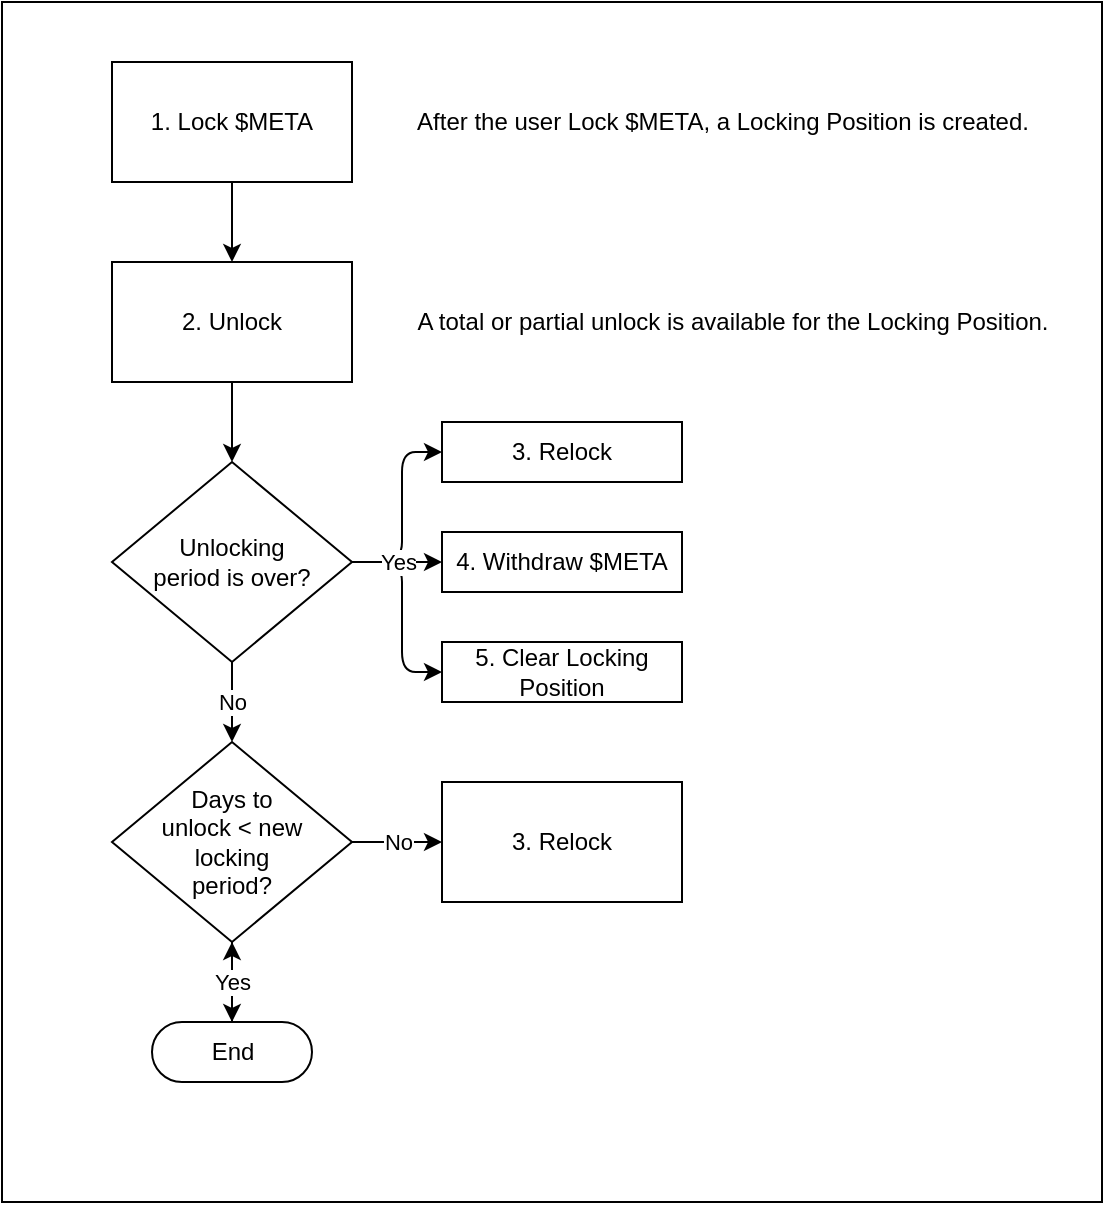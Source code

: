 <mxfile>
    <diagram id="vxaS65y2BkFXDN_KyCqs" name="Page-1">
        <mxGraphModel dx="840" dy="907" grid="1" gridSize="10" guides="1" tooltips="1" connect="1" arrows="1" fold="1" page="1" pageScale="1" pageWidth="850" pageHeight="1100" math="0" shadow="0">
            <root>
                <mxCell id="0"/>
                <mxCell id="1" parent="0"/>
                <mxCell id="2" value="" style="rounded=0;whiteSpace=wrap;html=1;fillColor=#FFFFFF;fontStyle=0" parent="1" vertex="1">
                    <mxGeometry x="70" y="150" width="550" height="600" as="geometry"/>
                </mxCell>
                <mxCell id="3" value="" style="edgeStyle=none;html=1;strokeColor=#000000;" parent="1" source="4" target="6" edge="1">
                    <mxGeometry relative="1" as="geometry"/>
                </mxCell>
                <mxCell id="4" value="&lt;font color=&quot;#000000&quot;&gt;1. Lock $META&lt;/font&gt;" style="whiteSpace=wrap;html=1;fillColor=#FFFFFF;strokeColor=#000000;" parent="1" vertex="1">
                    <mxGeometry x="125" y="180" width="120" height="60" as="geometry"/>
                </mxCell>
                <mxCell id="5" value="" style="edgeStyle=none;html=1;strokeColor=#000000;" parent="1" source="6" edge="1">
                    <mxGeometry relative="1" as="geometry">
                        <mxPoint x="185" y="380" as="targetPoint"/>
                    </mxGeometry>
                </mxCell>
                <mxCell id="6" value="&lt;font color=&quot;#000000&quot;&gt;2. Unlock&lt;/font&gt;" style="whiteSpace=wrap;html=1;fillColor=#FFFFFF;strokeColor=#000000;" parent="1" vertex="1">
                    <mxGeometry x="125" y="280" width="120" height="60" as="geometry"/>
                </mxCell>
                <mxCell id="8" value="&lt;font color=&quot;#000000&quot; style=&quot;background-color: rgb(255 , 255 , 255)&quot;&gt;After the user Lock $META, a Locking Position is created.&lt;br&gt;&lt;/font&gt;" style="text;html=1;resizable=0;autosize=1;align=center;verticalAlign=middle;points=[];fillColor=none;strokeColor=none;rounded=0;" parent="1" vertex="1">
                    <mxGeometry x="270" y="200" width="320" height="20" as="geometry"/>
                </mxCell>
                <mxCell id="9" value="&lt;font color=&quot;#000000&quot; style=&quot;background-color: rgb(255 , 255 , 255)&quot;&gt;A total or partial unlock is available for the Locking Position.&lt;br&gt;&lt;/font&gt;" style="text;html=1;resizable=0;autosize=1;align=center;verticalAlign=middle;points=[];fillColor=none;strokeColor=none;rounded=0;" parent="1" vertex="1">
                    <mxGeometry x="270" y="300" width="330" height="20" as="geometry"/>
                </mxCell>
                <mxCell id="12" value="&lt;font color=&quot;#000000&quot;&gt;Unlocking &lt;br&gt;period is over?&lt;/font&gt;" style="rhombus;whiteSpace=wrap;html=1;fillColor=#FFFFFF;strokeColor=#000000;" parent="1" vertex="1">
                    <mxGeometry x="125" y="380" width="120" height="100" as="geometry"/>
                </mxCell>
                <mxCell id="13" value="&lt;font color=&quot;#000000&quot;&gt;Days to&lt;br&gt;unlock &amp;lt; new &lt;br&gt;locking &lt;br&gt;period?&lt;br&gt;&lt;/font&gt;" style="rhombus;whiteSpace=wrap;html=1;fillColor=#FFFFFF;strokeColor=#000000;" parent="1" vertex="1">
                    <mxGeometry x="125" y="520" width="120" height="100" as="geometry"/>
                </mxCell>
                <mxCell id="15" value="No" style="edgeStyle=none;html=1;strokeColor=#000000;entryX=0.5;entryY=0;entryDx=0;entryDy=0;exitX=0.5;exitY=1;exitDx=0;exitDy=0;fontColor=#000000;labelBackgroundColor=#FFFFFF;" parent="1" source="12" target="13" edge="1">
                    <mxGeometry relative="1" as="geometry">
                        <mxPoint x="195" y="350" as="sourcePoint"/>
                        <mxPoint x="195" y="390" as="targetPoint"/>
                    </mxGeometry>
                </mxCell>
                <mxCell id="18" value="" style="edgeStyle=none;html=1;fontColor=#000000;" parent="1" target="13" edge="1">
                    <mxGeometry relative="1" as="geometry">
                        <mxPoint x="185" y="660" as="sourcePoint"/>
                    </mxGeometry>
                </mxCell>
                <mxCell id="17" value="Yes" style="edgeStyle=none;html=1;strokeColor=#000000;entryX=0.5;entryY=0;entryDx=0;entryDy=0;exitX=0.5;exitY=1;exitDx=0;exitDy=0;labelBackgroundColor=#FFFFFF;fontColor=#000000;" parent="1" source="13" edge="1">
                    <mxGeometry relative="1" as="geometry">
                        <mxPoint x="195" y="490" as="sourcePoint"/>
                        <mxPoint x="185" y="660" as="targetPoint"/>
                    </mxGeometry>
                </mxCell>
                <mxCell id="19" value="&lt;font color=&quot;#000000&quot;&gt;3. Relock&lt;br&gt;&lt;/font&gt;" style="whiteSpace=wrap;html=1;fillColor=#FFFFFF;strokeColor=#000000;" parent="1" vertex="1">
                    <mxGeometry x="290" y="540" width="120" height="60" as="geometry"/>
                </mxCell>
                <mxCell id="20" value="No" style="edgeStyle=none;html=1;strokeColor=#000000;entryX=0;entryY=0.5;entryDx=0;entryDy=0;exitX=1;exitY=0.5;exitDx=0;exitDy=0;labelBackgroundColor=#FFFFFF;fontColor=#000000;" parent="1" source="13" target="19" edge="1">
                    <mxGeometry relative="1" as="geometry">
                        <mxPoint x="195.0" y="350" as="sourcePoint"/>
                        <mxPoint x="195.0" y="390" as="targetPoint"/>
                    </mxGeometry>
                </mxCell>
                <mxCell id="21" value="&lt;font color=&quot;#000000&quot;&gt;3. Relock&lt;br&gt;&lt;/font&gt;" style="whiteSpace=wrap;html=1;fillColor=#FFFFFF;strokeColor=#000000;" parent="1" vertex="1">
                    <mxGeometry x="290" y="360" width="120" height="30" as="geometry"/>
                </mxCell>
                <mxCell id="22" value="&lt;font color=&quot;#000000&quot;&gt;4. Withdraw $META&lt;br&gt;&lt;/font&gt;" style="whiteSpace=wrap;html=1;fillColor=#FFFFFF;strokeColor=#000000;" parent="1" vertex="1">
                    <mxGeometry x="290" y="415" width="120" height="30" as="geometry"/>
                </mxCell>
                <mxCell id="23" value="&lt;font color=&quot;#000000&quot;&gt;5. Clear Locking Position&lt;br&gt;&lt;/font&gt;" style="whiteSpace=wrap;html=1;fillColor=#FFFFFF;strokeColor=#000000;" parent="1" vertex="1">
                    <mxGeometry x="290" y="470" width="120" height="30" as="geometry"/>
                </mxCell>
                <mxCell id="24" value="" style="edgeStyle=none;html=1;strokeColor=#000000;entryX=0;entryY=0.5;entryDx=0;entryDy=0;exitX=1;exitY=0.5;exitDx=0;exitDy=0;" parent="1" source="12" target="23" edge="1">
                    <mxGeometry relative="1" as="geometry">
                        <mxPoint x="195" y="350" as="sourcePoint"/>
                        <mxPoint x="195" y="390" as="targetPoint"/>
                        <Array as="points">
                            <mxPoint x="270" y="430"/>
                            <mxPoint x="270" y="485"/>
                        </Array>
                    </mxGeometry>
                </mxCell>
                <mxCell id="26" value="" style="edgeStyle=none;html=1;strokeColor=#000000;entryX=0;entryY=0.5;entryDx=0;entryDy=0;exitX=1;exitY=0.5;exitDx=0;exitDy=0;" parent="1" source="12" target="21" edge="1">
                    <mxGeometry relative="1" as="geometry">
                        <mxPoint x="215" y="370" as="sourcePoint"/>
                        <mxPoint x="215" y="410" as="targetPoint"/>
                        <Array as="points">
                            <mxPoint x="270" y="430"/>
                            <mxPoint x="270" y="375"/>
                        </Array>
                    </mxGeometry>
                </mxCell>
                <mxCell id="25" value="Yes" style="edgeStyle=none;html=1;strokeColor=#000000;exitX=1;exitY=0.5;exitDx=0;exitDy=0;entryX=0;entryY=0.5;entryDx=0;entryDy=0;fontColor=#000000;labelBackgroundColor=#FFFFFF;" parent="1" source="12" target="22" edge="1">
                    <mxGeometry relative="1" as="geometry">
                        <mxPoint x="205" y="360" as="sourcePoint"/>
                        <mxPoint x="205" y="400" as="targetPoint"/>
                    </mxGeometry>
                </mxCell>
                <mxCell id="27" value="End" style="html=1;dashed=0;whitespace=wrap;shape=mxgraph.dfd.start;fillColor=#FFFFFF;strokeColor=#000000;fontColor=#000000;" vertex="1" parent="1">
                    <mxGeometry x="145" y="660" width="80" height="30" as="geometry"/>
                </mxCell>
            </root>
        </mxGraphModel>
    </diagram>
</mxfile>